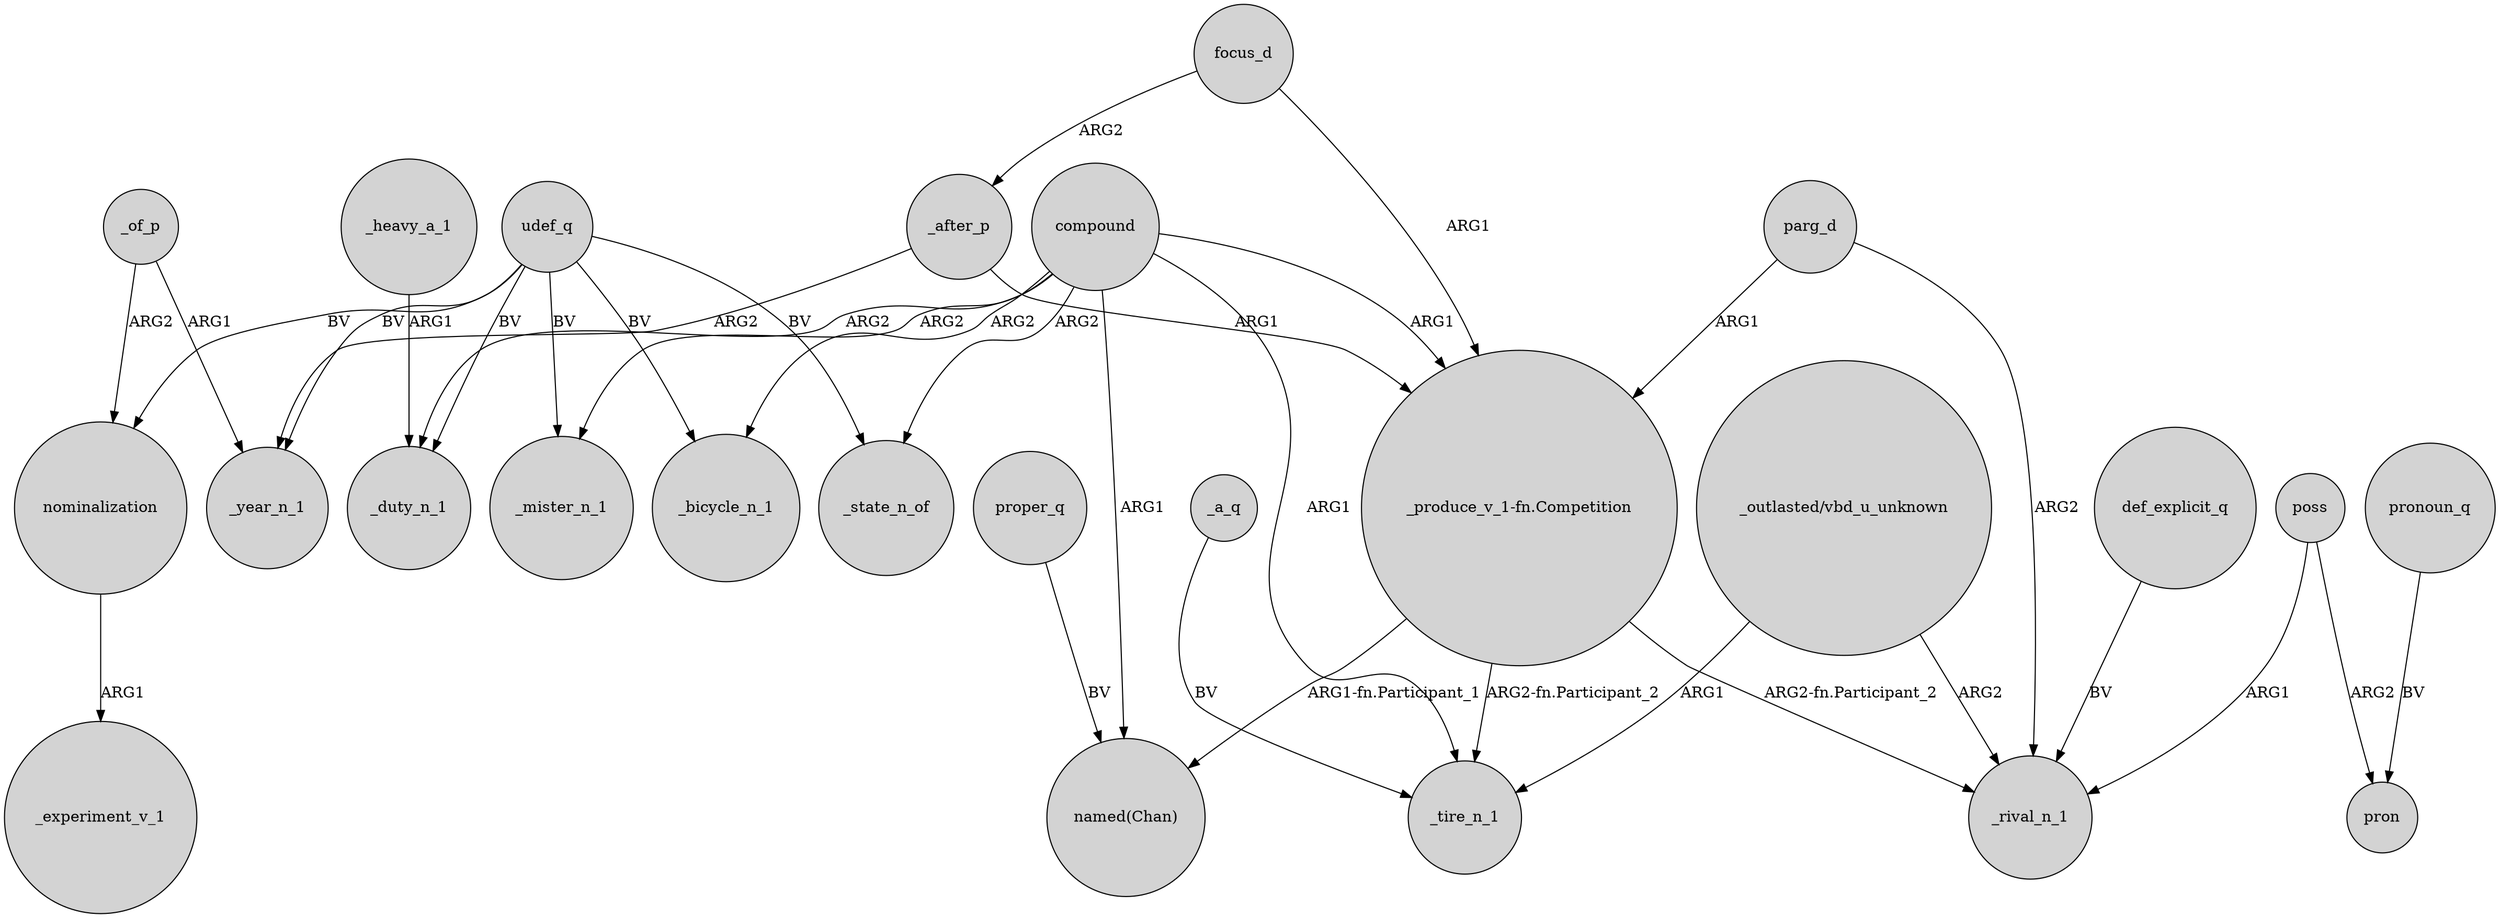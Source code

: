 digraph {
	node [shape=circle style=filled]
	compound -> _mister_n_1 [label=ARG2]
	udef_q -> _duty_n_1 [label=BV]
	compound -> "named(Chan)" [label=ARG1]
	parg_d -> "_produce_v_1-fn.Competition" [label=ARG1]
	compound -> _bicycle_n_1 [label=ARG2]
	compound -> "_produce_v_1-fn.Competition" [label=ARG1]
	focus_d -> "_produce_v_1-fn.Competition" [label=ARG1]
	compound -> _tire_n_1 [label=ARG1]
	def_explicit_q -> _rival_n_1 [label=BV]
	udef_q -> nominalization [label=BV]
	_after_p -> "_produce_v_1-fn.Competition" [label=ARG1]
	"_produce_v_1-fn.Competition" -> "named(Chan)" [label="ARG1-fn.Participant_1"]
	udef_q -> _mister_n_1 [label=BV]
	_after_p -> _year_n_1 [label=ARG2]
	udef_q -> _state_n_of [label=BV]
	pronoun_q -> pron [label=BV]
	_of_p -> nominalization [label=ARG2]
	parg_d -> _rival_n_1 [label=ARG2]
	poss -> pron [label=ARG2]
	"_outlasted/vbd_u_unknown" -> _tire_n_1 [label=ARG1]
	_of_p -> _year_n_1 [label=ARG1]
	_heavy_a_1 -> _duty_n_1 [label=ARG1]
	udef_q -> _bicycle_n_1 [label=BV]
	proper_q -> "named(Chan)" [label=BV]
	focus_d -> _after_p [label=ARG2]
	compound -> _duty_n_1 [label=ARG2]
	"_produce_v_1-fn.Competition" -> _tire_n_1 [label="ARG2-fn.Participant_2"]
	udef_q -> _year_n_1 [label=BV]
	"_outlasted/vbd_u_unknown" -> _rival_n_1 [label=ARG2]
	compound -> _state_n_of [label=ARG2]
	_a_q -> _tire_n_1 [label=BV]
	nominalization -> _experiment_v_1 [label=ARG1]
	poss -> _rival_n_1 [label=ARG1]
	"_produce_v_1-fn.Competition" -> _rival_n_1 [label="ARG2-fn.Participant_2"]
}
